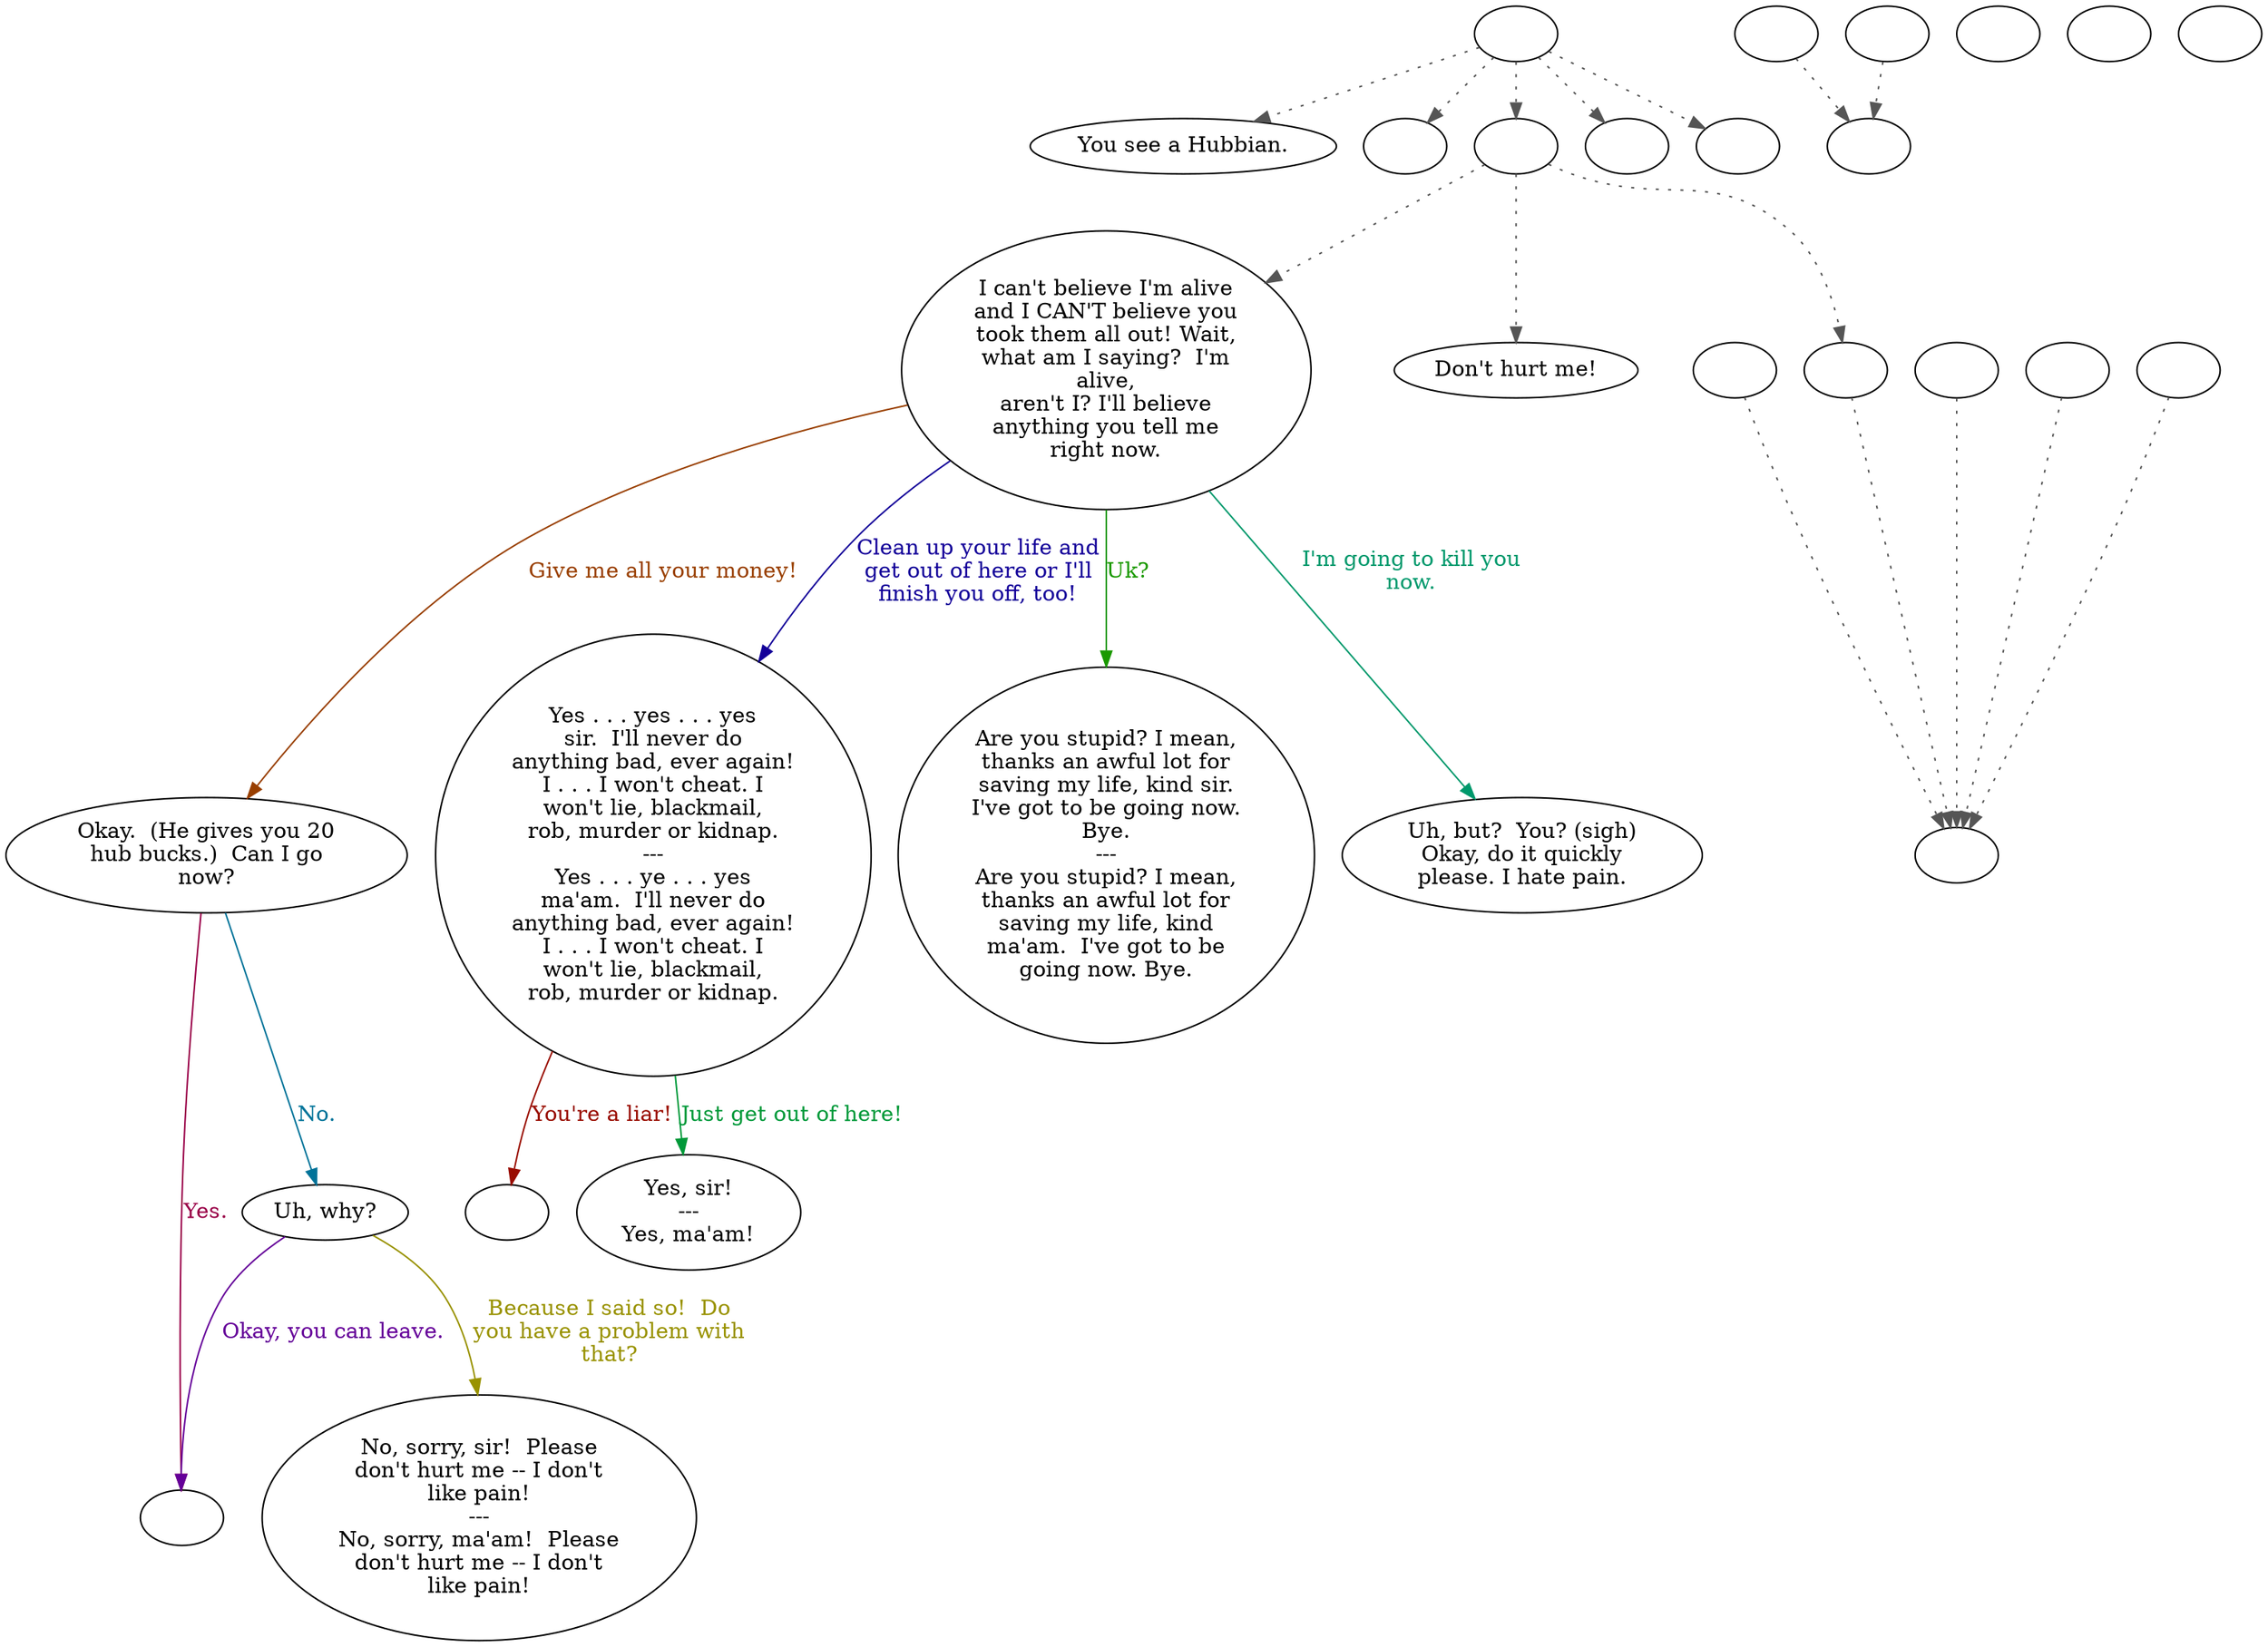 digraph DEADGUY {
  "start" [style=filled       fillcolor="#FFFFFF"       color="#000000"]
  "start" -> "look_at_p_proc" [style=dotted color="#555555"]
  "start" -> "pickup_p_proc" [style=dotted color="#555555"]
  "start" -> "talk_p_proc" [style=dotted color="#555555"]
  "start" -> "critter_p_proc" [style=dotted color="#555555"]
  "start" -> "destroy_p_proc" [style=dotted color="#555555"]
  "start" [label=""]
  "combat" [style=filled       fillcolor="#FFFFFF"       color="#000000"]
  "combat" [label=""]
  "critter_p_proc" [style=filled       fillcolor="#FFFFFF"       color="#000000"]
  "critter_p_proc" [label=""]
  "pickup_p_proc" [style=filled       fillcolor="#FFFFFF"       color="#000000"]
  "pickup_p_proc" [label=""]
  "talk_p_proc" [style=filled       fillcolor="#FFFFFF"       color="#000000"]
  "talk_p_proc" -> "get_reaction" [style=dotted color="#555555"]
  "talk_p_proc" -> "Deadguy02" [style=dotted color="#555555"]
  "talk_p_proc" -> "Deadguy00" [style=dotted color="#555555"]
  "talk_p_proc" [label=""]
  "destroy_p_proc" [style=filled       fillcolor="#FFFFFF"       color="#000000"]
  "destroy_p_proc" [label=""]
  "look_at_p_proc" [style=filled       fillcolor="#FFFFFF"       color="#000000"]
  "look_at_p_proc" [label="You see a Hubbian."]
  "Deadguy00" [style=filled       fillcolor="#FFFFFF"       color="#000000"]
  "Deadguy00" [label="I can't believe I'm alive\nand I CAN'T believe you\ntook them all out! Wait,\nwhat am I saying?  I'm\nalive,\naren't I? I'll believe\nanything you tell me\nright now."]
  "Deadguy00" -> "Deadguy01" [label="I'm going to kill you\nnow." color="#00996C" fontcolor="#00996C"]
  "Deadguy00" -> "Deadguy03" [label="Give me all your money!" color="#993F00" fontcolor="#993F00"]
  "Deadguy00" -> "Deadguy07" [label="Clean up your life and\nget out of here or I'll\nfinish you off, too!" color="#130099" fontcolor="#130099"]
  "Deadguy00" -> "Deadguy06" [label="Uk?" color="#1A9900" fontcolor="#1A9900"]
  "Deadguy01" [style=filled       fillcolor="#FFFFFF"       color="#000000"]
  "Deadguy01" [label="Uh, but?  You? (sigh)\nOkay, do it quickly\nplease. I hate pain."]
  "Deadguy02" [style=filled       fillcolor="#FFFFFF"       color="#000000"]
  "Deadguy02" [label="Don't hurt me!"]
  "Deadguy03" [style=filled       fillcolor="#FFFFFF"       color="#000000"]
  "Deadguy03" [label="Okay.  (He gives you 20\nhub bucks.)  Can I go\nnow?"]
  "Deadguy03" -> "DeadguyEnd" [label="Yes." color="#990047" fontcolor="#990047"]
  "Deadguy03" -> "Deadguy04" [label="No." color="#007399" fontcolor="#007399"]
  "Deadguy04" [style=filled       fillcolor="#FFFFFF"       color="#000000"]
  "Deadguy04" [label="Uh, why?"]
  "Deadguy04" -> "Deadguy05" [label="Because I said so!  Do\nyou have a problem with\nthat?" color="#999200" fontcolor="#999200"]
  "Deadguy04" -> "DeadguyEnd" [label="Okay, you can leave." color="#650099" fontcolor="#650099"]
  "Deadguy05" [style=filled       fillcolor="#FFFFFF"       color="#000000"]
  "Deadguy05" [label="No, sorry, sir!  Please\ndon't hurt me -- I don't\nlike pain!\n---\nNo, sorry, ma'am!  Please\ndon't hurt me -- I don't\nlike pain!"]
  "Deadguy06" [style=filled       fillcolor="#FFFFFF"       color="#000000"]
  "Deadguy06" [label="Are you stupid? I mean,\nthanks an awful lot for\nsaving my life, kind sir.\nI've got to be going now.\nBye.\n---\nAre you stupid? I mean,\nthanks an awful lot for\nsaving my life, kind\nma'am.  I've got to be\ngoing now. Bye."]
  "Deadguy07" [style=filled       fillcolor="#FFFFFF"       color="#000000"]
  "Deadguy07" [label="Yes . . . yes . . . yes\nsir.  I'll never do\nanything bad, ever again!\nI . . . I won't cheat. I\nwon't lie, blackmail,\nrob, murder or kidnap.\n---\nYes . . . ye . . . yes\nma'am.  I'll never do\nanything bad, ever again!\nI . . . I won't cheat. I\nwon't lie, blackmail,\nrob, murder or kidnap."]
  "Deadguy07" -> "Deadguy08" [label="Just get out of here!" color="#009939" fontcolor="#009939"]
  "Deadguy07" -> "combat" [label="You're a liar!" color="#990C00" fontcolor="#990C00"]
  "Deadguy08" [style=filled       fillcolor="#FFFFFF"       color="#000000"]
  "Deadguy08" [label="Yes, sir!\n---\nYes, ma'am!"]
  "DeadguyEnd" [style=filled       fillcolor="#FFFFFF"       color="#000000"]
  "DeadguyEnd" [label=""]
  "get_reaction" [style=filled       fillcolor="#FFFFFF"       color="#000000"]
  "get_reaction" -> "ReactToLevel" [style=dotted color="#555555"]
  "get_reaction" [label=""]
  "ReactToLevel" [style=filled       fillcolor="#FFFFFF"       color="#000000"]
  "ReactToLevel" [label=""]
  "LevelToReact" [style=filled       fillcolor="#FFFFFF"       color="#000000"]
  "LevelToReact" [label=""]
  "UpReact" [style=filled       fillcolor="#FFFFFF"       color="#000000"]
  "UpReact" -> "ReactToLevel" [style=dotted color="#555555"]
  "UpReact" [label=""]
  "DownReact" [style=filled       fillcolor="#FFFFFF"       color="#000000"]
  "DownReact" -> "ReactToLevel" [style=dotted color="#555555"]
  "DownReact" [label=""]
  "BottomReact" [style=filled       fillcolor="#FFFFFF"       color="#000000"]
  "BottomReact" [label=""]
  "TopReact" [style=filled       fillcolor="#FFFFFF"       color="#000000"]
  "TopReact" [label=""]
  "BigUpReact" [style=filled       fillcolor="#FFFFFF"       color="#000000"]
  "BigUpReact" -> "ReactToLevel" [style=dotted color="#555555"]
  "BigUpReact" [label=""]
  "BigDownReact" [style=filled       fillcolor="#FFFFFF"       color="#000000"]
  "BigDownReact" -> "ReactToLevel" [style=dotted color="#555555"]
  "BigDownReact" [label=""]
  "UpReactLevel" [style=filled       fillcolor="#FFFFFF"       color="#000000"]
  "UpReactLevel" -> "LevelToReact" [style=dotted color="#555555"]
  "UpReactLevel" [label=""]
  "DownReactLevel" [style=filled       fillcolor="#FFFFFF"       color="#000000"]
  "DownReactLevel" -> "LevelToReact" [style=dotted color="#555555"]
  "DownReactLevel" [label=""]
  "Goodbyes" [style=filled       fillcolor="#FFFFFF"       color="#000000"]
  "Goodbyes" [label=""]
}